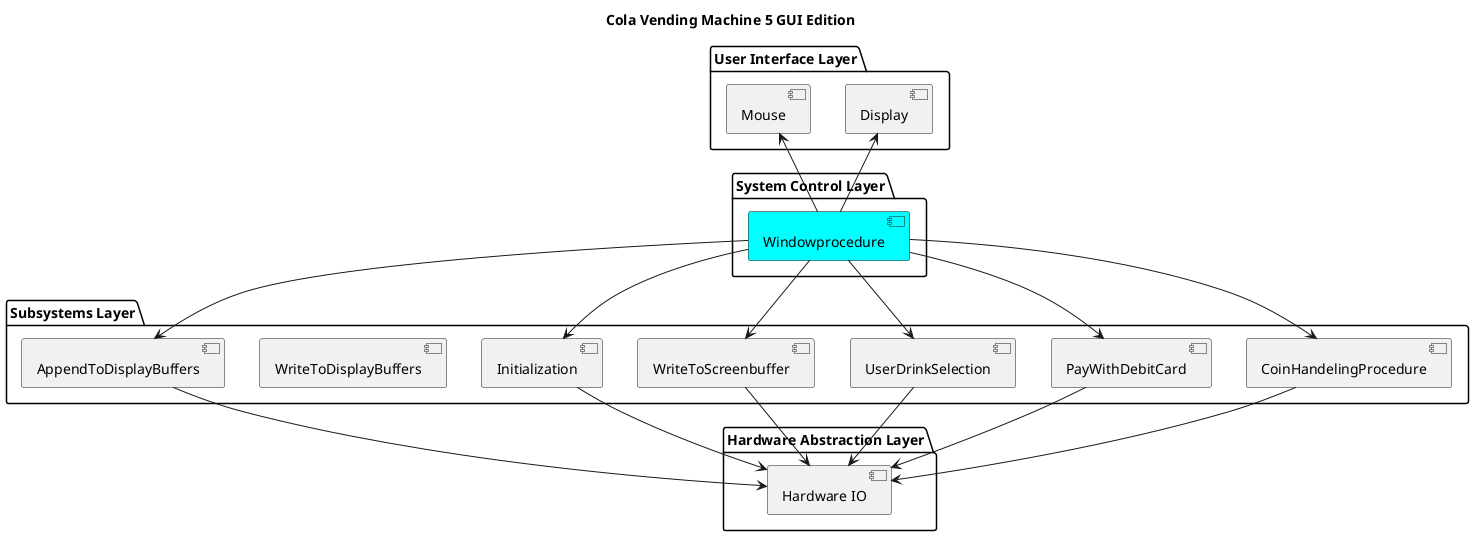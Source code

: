 @startuml

title Cola Vending Machine 5 GUI Edition

package "User Interface Layer" {
    [Display]
    [Mouse]
}

package "System Control Layer" {
    [Windowprocedure] #Cyan
}

package "Subsystems Layer" {
    [CoinHandelingProcedure]
    [PayWithDebitCard]
    [UserDrinkSelection]
    [WriteToScreenbuffer]
    [Initialization]
    [WriteToDisplayBuffers]
    [AppendToDisplayBuffers]
}

package "Hardware Abstraction Layer" {
    [Hardware IO]
}

[Windowprocedure] -up-> [Mouse]
[Windowprocedure] -up-> [Display]

[Windowprocedure] -down-> [CoinHandelingProcedure]
[Windowprocedure] -down-> [PayWithDebitCard]
[Windowprocedure] -down-> [UserDrinkSelection]
[Windowprocedure] -down-> [WriteToScreenbuffer]
[Windowprocedure] -down-> [Initialization]
[Windowprocedure] -down-> [AppendToDisplayBuffers]

[CoinHandelingProcedure] -down-> [Hardware IO]
[PayWithDebitCard] -down-> [Hardware IO]
[UserDrinkSelection] -down-> [Hardware IO]
[WriteToScreenbuffer] -down-> [Hardware IO]
[Initialization] -down-> [Hardware IO]
[AppendToDisplayBuffers] -down-> [Hardware IO]

@enduml
